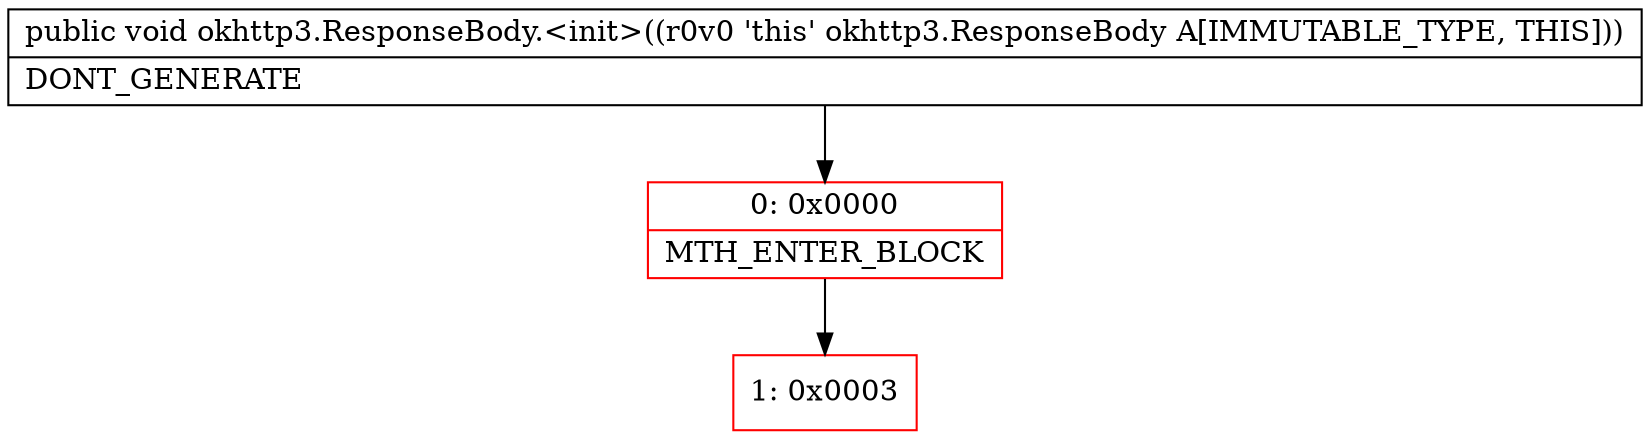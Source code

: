 digraph "CFG forokhttp3.ResponseBody.\<init\>()V" {
subgraph cluster_Region_949629260 {
label = "R(0)";
node [shape=record,color=blue];
}
Node_0 [shape=record,color=red,label="{0\:\ 0x0000|MTH_ENTER_BLOCK\l}"];
Node_1 [shape=record,color=red,label="{1\:\ 0x0003}"];
MethodNode[shape=record,label="{public void okhttp3.ResponseBody.\<init\>((r0v0 'this' okhttp3.ResponseBody A[IMMUTABLE_TYPE, THIS]))  | DONT_GENERATE\l}"];
MethodNode -> Node_0;
Node_0 -> Node_1;
}

